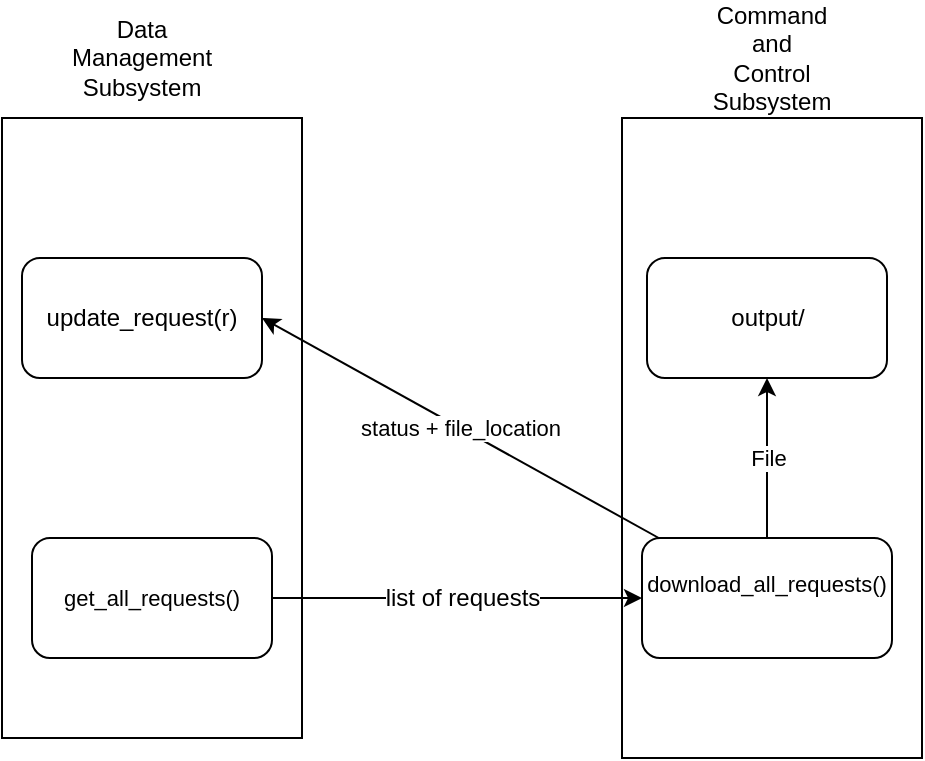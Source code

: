 <mxfile version="10.6.0" type="device"><diagram id="r89aMJbZMLsuE2_kEPUe" name="Page-1"><mxGraphModel dx="884" dy="726" grid="1" gridSize="10" guides="1" tooltips="1" connect="1" arrows="1" fold="1" page="1" pageScale="1" pageWidth="850" pageHeight="1100" math="0" shadow="0"><root><mxCell id="0"/><mxCell id="1" parent="0"/><mxCell id="ICeglf-Ae5YMrV8JsD8R-1" value="" style="rounded=0;whiteSpace=wrap;html=1;" vertex="1" parent="1"><mxGeometry x="150" y="220" width="150" height="310" as="geometry"/></mxCell><mxCell id="ICeglf-Ae5YMrV8JsD8R-2" value="&lt;div&gt;Data Management&lt;/div&gt;&lt;div&gt; Subsystem&lt;/div&gt;" style="text;html=1;strokeColor=none;fillColor=none;align=center;verticalAlign=middle;whiteSpace=wrap;rounded=0;" vertex="1" parent="1"><mxGeometry x="200" y="180" width="40" height="20" as="geometry"/></mxCell><mxCell id="ICeglf-Ae5YMrV8JsD8R-3" value="" style="rounded=0;whiteSpace=wrap;html=1;" vertex="1" parent="1"><mxGeometry x="460" y="220" width="150" height="320" as="geometry"/></mxCell><mxCell id="ICeglf-Ae5YMrV8JsD8R-4" value="&lt;div&gt;Command and Control Subsystem&lt;/div&gt;" style="text;html=1;strokeColor=none;fillColor=none;align=center;verticalAlign=middle;whiteSpace=wrap;rounded=0;" vertex="1" parent="1"><mxGeometry x="515" y="180" width="40" height="20" as="geometry"/></mxCell><mxCell id="ICeglf-Ae5YMrV8JsD8R-6" value="&lt;font style=&quot;font-size: 11px&quot;&gt;get_all_requests()&lt;/font&gt;" style="rounded=1;whiteSpace=wrap;html=1;" vertex="1" parent="1"><mxGeometry x="165" y="430" width="120" height="60" as="geometry"/></mxCell><mxCell id="ICeglf-Ae5YMrV8JsD8R-8" value="&lt;div style=&quot;font-size: 11px&quot;&gt;download_all_requests()&lt;/div&gt;&lt;div&gt;&lt;br&gt;&lt;/div&gt;" style="rounded=1;whiteSpace=wrap;html=1;" vertex="1" parent="1"><mxGeometry x="470" y="430" width="125" height="60" as="geometry"/></mxCell><mxCell id="ICeglf-Ae5YMrV8JsD8R-9" value="" style="endArrow=classic;html=1;exitX=1;exitY=0.5;exitDx=0;exitDy=0;entryX=0;entryY=0.5;entryDx=0;entryDy=0;" edge="1" parent="1" source="ICeglf-Ae5YMrV8JsD8R-6" target="ICeglf-Ae5YMrV8JsD8R-8"><mxGeometry width="50" height="50" relative="1" as="geometry"><mxPoint x="320" y="490" as="sourcePoint"/><mxPoint x="370" y="440" as="targetPoint"/></mxGeometry></mxCell><mxCell id="ICeglf-Ae5YMrV8JsD8R-10" value="&lt;div&gt;list of requests&lt;/div&gt;" style="text;html=1;resizable=0;points=[];align=center;verticalAlign=middle;labelBackgroundColor=#ffffff;" vertex="1" connectable="0" parent="ICeglf-Ae5YMrV8JsD8R-9"><mxGeometry x="-0.265" y="4" relative="1" as="geometry"><mxPoint x="27" y="4" as="offset"/></mxGeometry></mxCell><mxCell id="ICeglf-Ae5YMrV8JsD8R-11" value="output/" style="rounded=1;whiteSpace=wrap;html=1;" vertex="1" parent="1"><mxGeometry x="472.5" y="290" width="120" height="60" as="geometry"/></mxCell><mxCell id="ICeglf-Ae5YMrV8JsD8R-12" value="File" style="endArrow=classic;html=1;entryX=0.5;entryY=1;entryDx=0;entryDy=0;exitX=0.5;exitY=0;exitDx=0;exitDy=0;" edge="1" parent="1" source="ICeglf-Ae5YMrV8JsD8R-8" target="ICeglf-Ae5YMrV8JsD8R-11"><mxGeometry width="50" height="50" relative="1" as="geometry"><mxPoint x="680" y="440" as="sourcePoint"/><mxPoint x="730" y="390" as="targetPoint"/></mxGeometry></mxCell><mxCell id="ICeglf-Ae5YMrV8JsD8R-15" value="update_request(r)" style="rounded=1;whiteSpace=wrap;html=1;" vertex="1" parent="1"><mxGeometry x="160" y="290" width="120" height="60" as="geometry"/></mxCell><mxCell id="ICeglf-Ae5YMrV8JsD8R-16" value="status + file_location" style="endArrow=classic;html=1;entryX=1;entryY=0.5;entryDx=0;entryDy=0;" edge="1" parent="1" source="ICeglf-Ae5YMrV8JsD8R-8" target="ICeglf-Ae5YMrV8JsD8R-15"><mxGeometry width="50" height="50" relative="1" as="geometry"><mxPoint x="350" y="400" as="sourcePoint"/><mxPoint x="400" y="350" as="targetPoint"/></mxGeometry></mxCell></root></mxGraphModel></diagram></mxfile>
